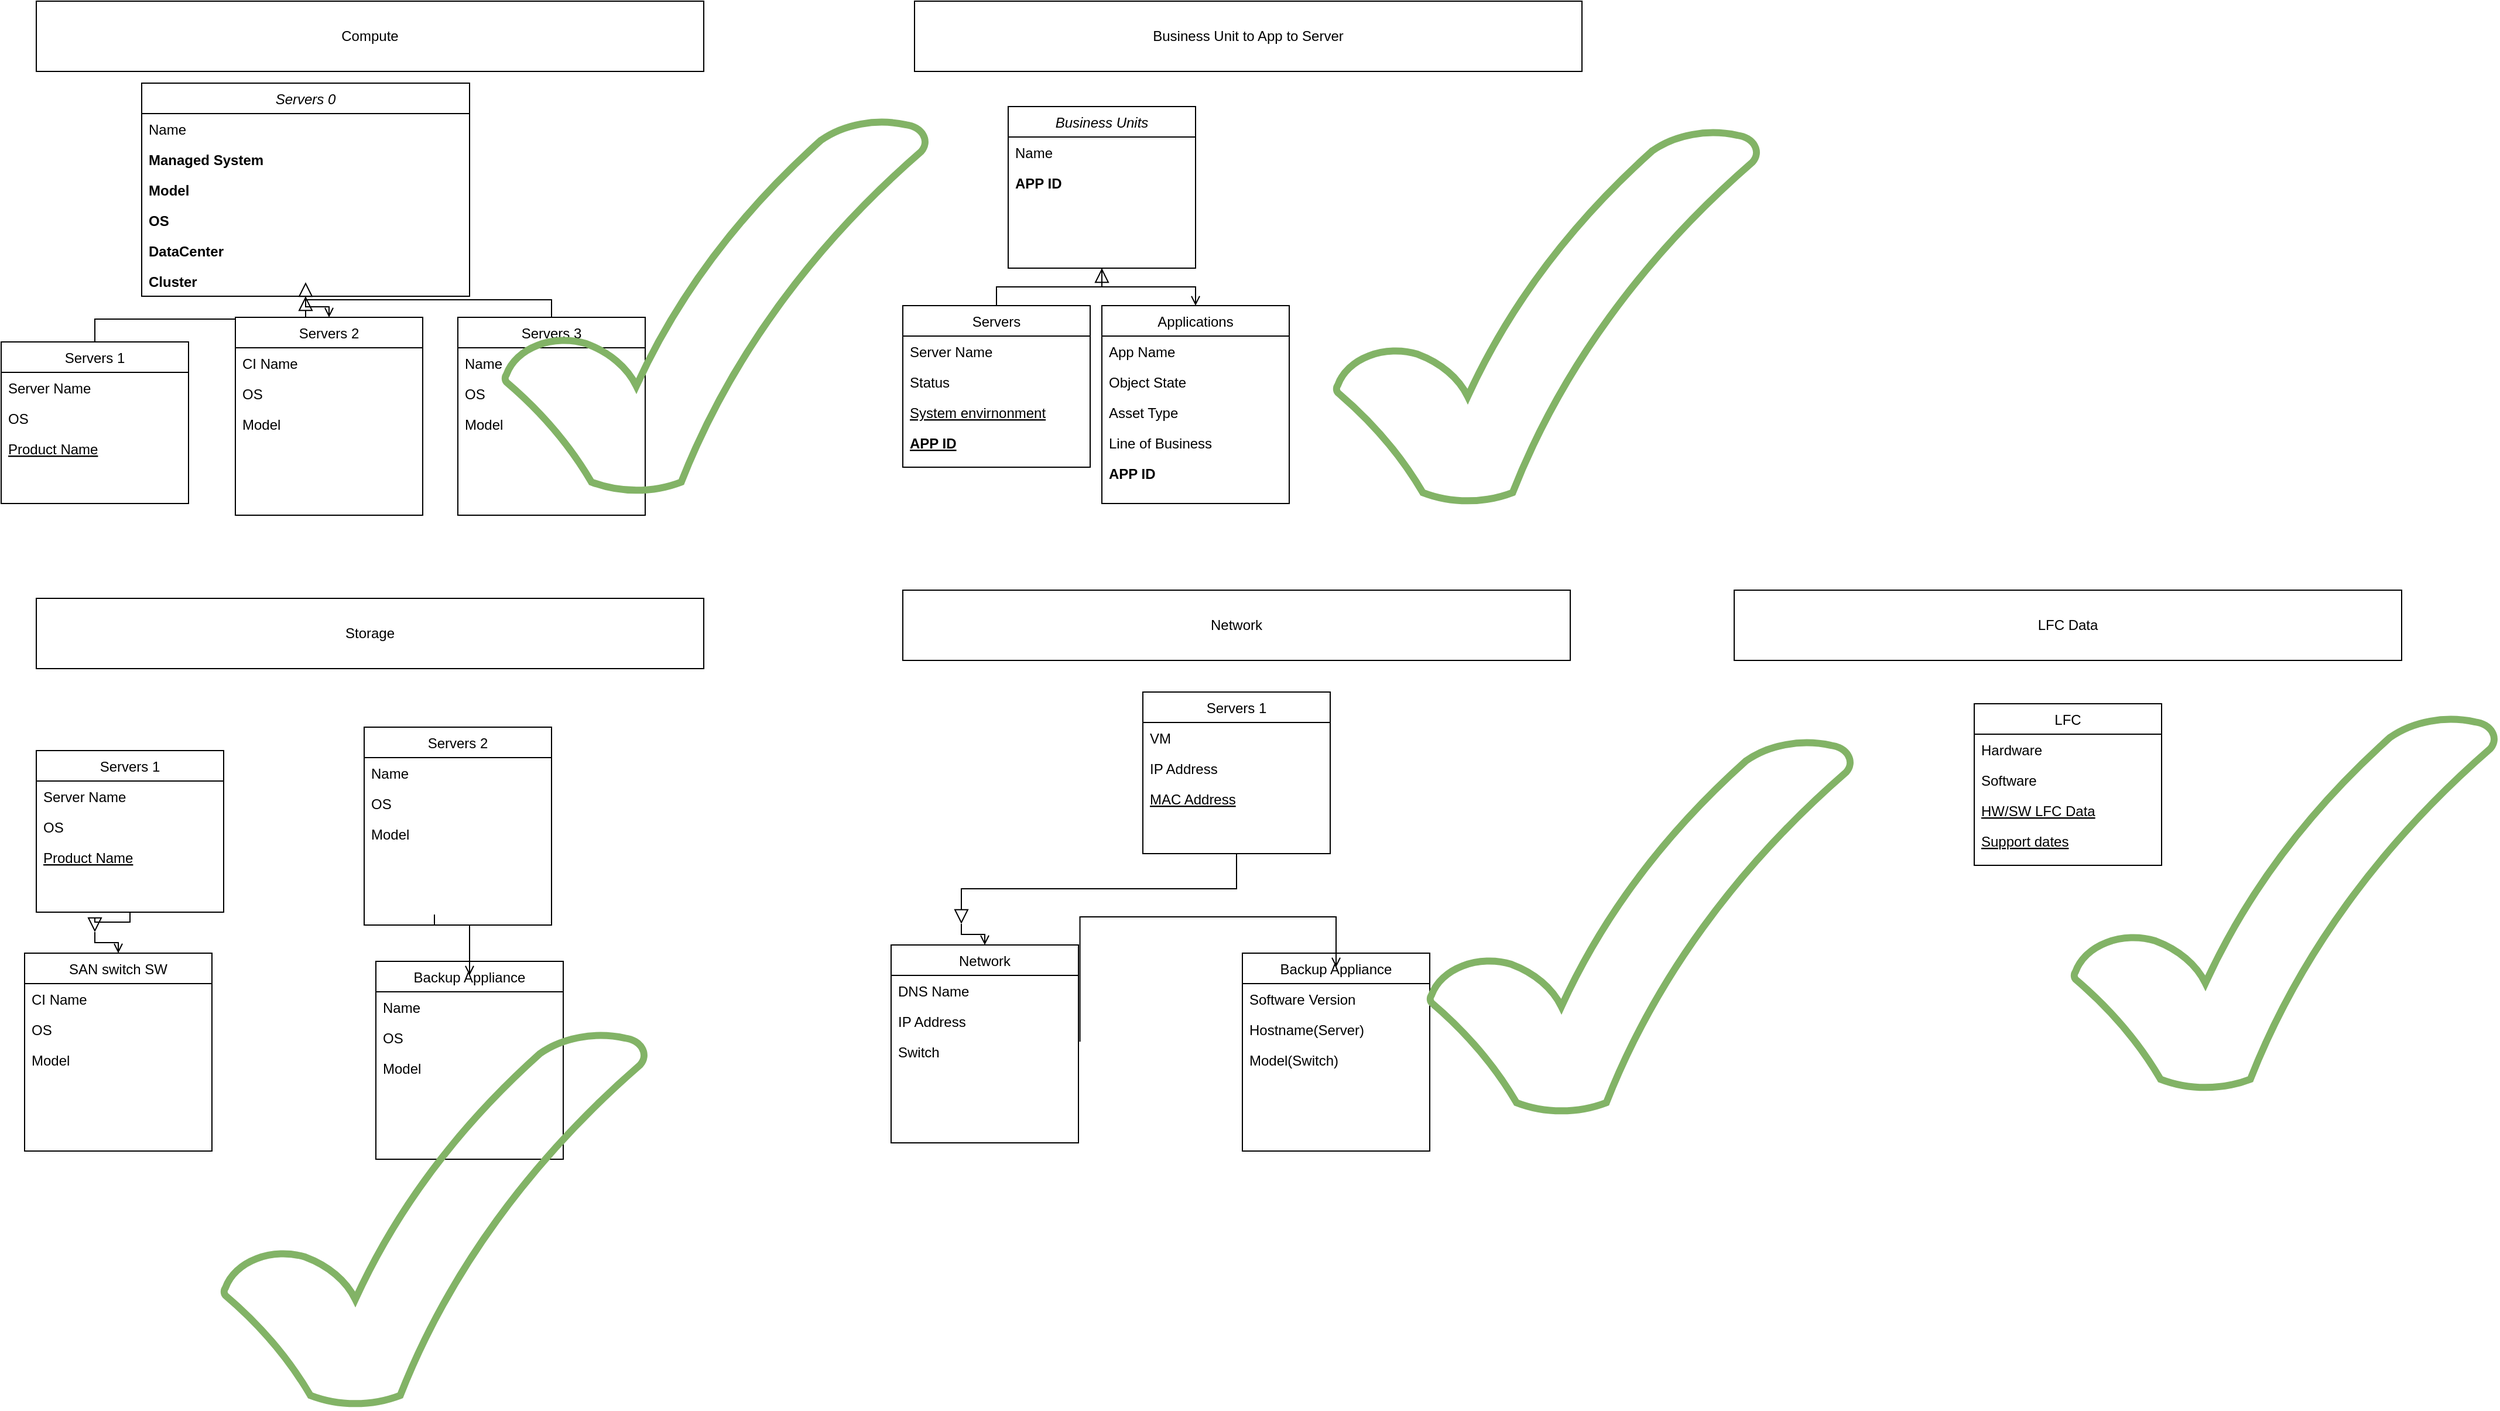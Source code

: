 <mxfile version="20.6.0" type="github" pages="2">
  <diagram id="C5RBs43oDa-KdzZeNtuy" name="Page-1">
    <mxGraphModel dx="3015" dy="1157" grid="1" gridSize="10" guides="1" tooltips="1" connect="1" arrows="1" fold="1" page="1" pageScale="1" pageWidth="827" pageHeight="1169" math="0" shadow="0">
      <root>
        <mxCell id="WIyWlLk6GJQsqaUBKTNV-0" />
        <mxCell id="WIyWlLk6GJQsqaUBKTNV-1" parent="WIyWlLk6GJQsqaUBKTNV-0" />
        <mxCell id="zkfFHV4jXpPFQw0GAbJ--0" value="Business Units" style="swimlane;fontStyle=2;align=center;verticalAlign=top;childLayout=stackLayout;horizontal=1;startSize=26;horizontalStack=0;resizeParent=1;resizeLast=0;collapsible=1;marginBottom=0;rounded=0;shadow=0;strokeWidth=1;" parent="WIyWlLk6GJQsqaUBKTNV-1" vertex="1">
          <mxGeometry x="100" y="90" width="160" height="138" as="geometry">
            <mxRectangle x="230" y="140" width="160" height="26" as="alternateBounds" />
          </mxGeometry>
        </mxCell>
        <mxCell id="zkfFHV4jXpPFQw0GAbJ--1" value="Name" style="text;align=left;verticalAlign=top;spacingLeft=4;spacingRight=4;overflow=hidden;rotatable=0;points=[[0,0.5],[1,0.5]];portConstraint=eastwest;" parent="zkfFHV4jXpPFQw0GAbJ--0" vertex="1">
          <mxGeometry y="26" width="160" height="26" as="geometry" />
        </mxCell>
        <mxCell id="zkfFHV4jXpPFQw0GAbJ--2" value="APP ID" style="text;align=left;verticalAlign=top;spacingLeft=4;spacingRight=4;overflow=hidden;rotatable=0;points=[[0,0.5],[1,0.5]];portConstraint=eastwest;rounded=0;shadow=0;html=0;fontStyle=1" parent="zkfFHV4jXpPFQw0GAbJ--0" vertex="1">
          <mxGeometry y="52" width="160" height="26" as="geometry" />
        </mxCell>
        <mxCell id="zkfFHV4jXpPFQw0GAbJ--6" value="Servers " style="swimlane;fontStyle=0;align=center;verticalAlign=top;childLayout=stackLayout;horizontal=1;startSize=26;horizontalStack=0;resizeParent=1;resizeLast=0;collapsible=1;marginBottom=0;rounded=0;shadow=0;strokeWidth=1;" parent="WIyWlLk6GJQsqaUBKTNV-1" vertex="1">
          <mxGeometry x="10" y="260" width="160" height="138" as="geometry">
            <mxRectangle x="130" y="380" width="160" height="26" as="alternateBounds" />
          </mxGeometry>
        </mxCell>
        <mxCell id="zkfFHV4jXpPFQw0GAbJ--7" value="Server Name" style="text;align=left;verticalAlign=top;spacingLeft=4;spacingRight=4;overflow=hidden;rotatable=0;points=[[0,0.5],[1,0.5]];portConstraint=eastwest;" parent="zkfFHV4jXpPFQw0GAbJ--6" vertex="1">
          <mxGeometry y="26" width="160" height="26" as="geometry" />
        </mxCell>
        <mxCell id="zkfFHV4jXpPFQw0GAbJ--8" value="Status" style="text;align=left;verticalAlign=top;spacingLeft=4;spacingRight=4;overflow=hidden;rotatable=0;points=[[0,0.5],[1,0.5]];portConstraint=eastwest;rounded=0;shadow=0;html=0;" parent="zkfFHV4jXpPFQw0GAbJ--6" vertex="1">
          <mxGeometry y="52" width="160" height="26" as="geometry" />
        </mxCell>
        <mxCell id="zkfFHV4jXpPFQw0GAbJ--10" value="System envirnonment " style="text;align=left;verticalAlign=top;spacingLeft=4;spacingRight=4;overflow=hidden;rotatable=0;points=[[0,0.5],[1,0.5]];portConstraint=eastwest;fontStyle=4" parent="zkfFHV4jXpPFQw0GAbJ--6" vertex="1">
          <mxGeometry y="78" width="160" height="26" as="geometry" />
        </mxCell>
        <mxCell id="Jc56urXTO-N7930z-ln7-0" value="APP ID" style="text;align=left;verticalAlign=top;spacingLeft=4;spacingRight=4;overflow=hidden;rotatable=0;points=[[0,0.5],[1,0.5]];portConstraint=eastwest;fontStyle=5" parent="zkfFHV4jXpPFQw0GAbJ--6" vertex="1">
          <mxGeometry y="104" width="160" height="26" as="geometry" />
        </mxCell>
        <mxCell id="zkfFHV4jXpPFQw0GAbJ--12" value="" style="endArrow=block;endSize=10;endFill=0;shadow=0;strokeWidth=1;rounded=0;edgeStyle=elbowEdgeStyle;elbow=vertical;" parent="WIyWlLk6GJQsqaUBKTNV-1" source="zkfFHV4jXpPFQw0GAbJ--6" target="zkfFHV4jXpPFQw0GAbJ--0" edge="1">
          <mxGeometry width="160" relative="1" as="geometry">
            <mxPoint x="80" y="173" as="sourcePoint" />
            <mxPoint x="80" y="173" as="targetPoint" />
          </mxGeometry>
        </mxCell>
        <mxCell id="zkfFHV4jXpPFQw0GAbJ--17" value="Applications" style="swimlane;fontStyle=0;align=center;verticalAlign=top;childLayout=stackLayout;horizontal=1;startSize=26;horizontalStack=0;resizeParent=1;resizeLast=0;collapsible=1;marginBottom=0;rounded=0;shadow=0;strokeWidth=1;" parent="WIyWlLk6GJQsqaUBKTNV-1" vertex="1">
          <mxGeometry x="180" y="260" width="160" height="169" as="geometry">
            <mxRectangle x="550" y="140" width="160" height="26" as="alternateBounds" />
          </mxGeometry>
        </mxCell>
        <mxCell id="zkfFHV4jXpPFQw0GAbJ--18" value="App Name" style="text;align=left;verticalAlign=top;spacingLeft=4;spacingRight=4;overflow=hidden;rotatable=0;points=[[0,0.5],[1,0.5]];portConstraint=eastwest;" parent="zkfFHV4jXpPFQw0GAbJ--17" vertex="1">
          <mxGeometry y="26" width="160" height="26" as="geometry" />
        </mxCell>
        <mxCell id="zkfFHV4jXpPFQw0GAbJ--19" value="Object State" style="text;align=left;verticalAlign=top;spacingLeft=4;spacingRight=4;overflow=hidden;rotatable=0;points=[[0,0.5],[1,0.5]];portConstraint=eastwest;rounded=0;shadow=0;html=0;" parent="zkfFHV4jXpPFQw0GAbJ--17" vertex="1">
          <mxGeometry y="52" width="160" height="26" as="geometry" />
        </mxCell>
        <mxCell id="zkfFHV4jXpPFQw0GAbJ--20" value="Asset Type" style="text;align=left;verticalAlign=top;spacingLeft=4;spacingRight=4;overflow=hidden;rotatable=0;points=[[0,0.5],[1,0.5]];portConstraint=eastwest;rounded=0;shadow=0;html=0;" parent="zkfFHV4jXpPFQw0GAbJ--17" vertex="1">
          <mxGeometry y="78" width="160" height="26" as="geometry" />
        </mxCell>
        <mxCell id="zkfFHV4jXpPFQw0GAbJ--22" value="Line of Business" style="text;align=left;verticalAlign=top;spacingLeft=4;spacingRight=4;overflow=hidden;rotatable=0;points=[[0,0.5],[1,0.5]];portConstraint=eastwest;rounded=0;shadow=0;html=0;" parent="zkfFHV4jXpPFQw0GAbJ--17" vertex="1">
          <mxGeometry y="104" width="160" height="26" as="geometry" />
        </mxCell>
        <mxCell id="Jc56urXTO-N7930z-ln7-1" value="APP ID" style="text;align=left;verticalAlign=top;spacingLeft=4;spacingRight=4;overflow=hidden;rotatable=0;points=[[0,0.5],[1,0.5]];portConstraint=eastwest;rounded=0;shadow=0;html=0;fontStyle=1" parent="zkfFHV4jXpPFQw0GAbJ--17" vertex="1">
          <mxGeometry y="130" width="160" height="26" as="geometry" />
        </mxCell>
        <mxCell id="zkfFHV4jXpPFQw0GAbJ--26" value="" style="endArrow=open;shadow=0;strokeWidth=1;rounded=0;endFill=1;edgeStyle=elbowEdgeStyle;elbow=vertical;" parent="WIyWlLk6GJQsqaUBKTNV-1" source="zkfFHV4jXpPFQw0GAbJ--0" target="zkfFHV4jXpPFQw0GAbJ--17" edge="1">
          <mxGeometry x="0.5" y="41" relative="1" as="geometry">
            <mxPoint x="260" y="162" as="sourcePoint" />
            <mxPoint x="420" y="162" as="targetPoint" />
            <mxPoint x="-40" y="32" as="offset" />
          </mxGeometry>
        </mxCell>
        <mxCell id="hACNqYAYREBasw3PpHh0-0" value="Business Unit to App to Server" style="rounded=0;whiteSpace=wrap;html=1;" parent="WIyWlLk6GJQsqaUBKTNV-1" vertex="1">
          <mxGeometry x="20" width="570" height="60" as="geometry" />
        </mxCell>
        <mxCell id="cxuJZ7cY7sC8axERj82p-0" value="Compute " style="rounded=0;whiteSpace=wrap;html=1;" vertex="1" parent="WIyWlLk6GJQsqaUBKTNV-1">
          <mxGeometry x="-730" width="570" height="60" as="geometry" />
        </mxCell>
        <mxCell id="-GhZ5hnbJG4GiWDYlXwf-0" value="Servers 0" style="swimlane;fontStyle=2;align=center;verticalAlign=top;childLayout=stackLayout;horizontal=1;startSize=26;horizontalStack=0;resizeParent=1;resizeLast=0;collapsible=1;marginBottom=0;rounded=0;shadow=0;strokeWidth=1;" vertex="1" parent="WIyWlLk6GJQsqaUBKTNV-1">
          <mxGeometry x="-640" y="70" width="280" height="182" as="geometry">
            <mxRectangle x="230" y="140" width="160" height="26" as="alternateBounds" />
          </mxGeometry>
        </mxCell>
        <mxCell id="-GhZ5hnbJG4GiWDYlXwf-1" value="Name" style="text;align=left;verticalAlign=top;spacingLeft=4;spacingRight=4;overflow=hidden;rotatable=0;points=[[0,0.5],[1,0.5]];portConstraint=eastwest;" vertex="1" parent="-GhZ5hnbJG4GiWDYlXwf-0">
          <mxGeometry y="26" width="280" height="26" as="geometry" />
        </mxCell>
        <mxCell id="Sm_HWyz5REnFkPzO1x1U-1" value="Managed System" style="text;align=left;verticalAlign=top;spacingLeft=4;spacingRight=4;overflow=hidden;rotatable=0;points=[[0,0.5],[1,0.5]];portConstraint=eastwest;rounded=0;shadow=0;html=0;fontStyle=1" vertex="1" parent="-GhZ5hnbJG4GiWDYlXwf-0">
          <mxGeometry y="52" width="280" height="26" as="geometry" />
        </mxCell>
        <mxCell id="-GhZ5hnbJG4GiWDYlXwf-2" value="Model" style="text;align=left;verticalAlign=top;spacingLeft=4;spacingRight=4;overflow=hidden;rotatable=0;points=[[0,0.5],[1,0.5]];portConstraint=eastwest;rounded=0;shadow=0;html=0;fontStyle=1" vertex="1" parent="-GhZ5hnbJG4GiWDYlXwf-0">
          <mxGeometry y="78" width="280" height="26" as="geometry" />
        </mxCell>
        <mxCell id="-GhZ5hnbJG4GiWDYlXwf-23" value="OS" style="text;align=left;verticalAlign=top;spacingLeft=4;spacingRight=4;overflow=hidden;rotatable=0;points=[[0,0.5],[1,0.5]];portConstraint=eastwest;rounded=0;shadow=0;html=0;fontStyle=1" vertex="1" parent="-GhZ5hnbJG4GiWDYlXwf-0">
          <mxGeometry y="104" width="280" height="26" as="geometry" />
        </mxCell>
        <mxCell id="-GhZ5hnbJG4GiWDYlXwf-24" value="DataCenter" style="text;align=left;verticalAlign=top;spacingLeft=4;spacingRight=4;overflow=hidden;rotatable=0;points=[[0,0.5],[1,0.5]];portConstraint=eastwest;rounded=0;shadow=0;html=0;fontStyle=1" vertex="1" parent="-GhZ5hnbJG4GiWDYlXwf-0">
          <mxGeometry y="130" width="280" height="26" as="geometry" />
        </mxCell>
        <mxCell id="-GhZ5hnbJG4GiWDYlXwf-25" value="Cluster" style="text;align=left;verticalAlign=top;spacingLeft=4;spacingRight=4;overflow=hidden;rotatable=0;points=[[0,0.5],[1,0.5]];portConstraint=eastwest;rounded=0;shadow=0;html=0;fontStyle=1" vertex="1" parent="-GhZ5hnbJG4GiWDYlXwf-0">
          <mxGeometry y="156" width="280" height="26" as="geometry" />
        </mxCell>
        <mxCell id="-GhZ5hnbJG4GiWDYlXwf-3" value="Servers 1" style="swimlane;fontStyle=0;align=center;verticalAlign=top;childLayout=stackLayout;horizontal=1;startSize=26;horizontalStack=0;resizeParent=1;resizeLast=0;collapsible=1;marginBottom=0;rounded=0;shadow=0;strokeWidth=1;" vertex="1" parent="WIyWlLk6GJQsqaUBKTNV-1">
          <mxGeometry x="-760" y="291" width="160" height="138" as="geometry">
            <mxRectangle x="130" y="380" width="160" height="26" as="alternateBounds" />
          </mxGeometry>
        </mxCell>
        <mxCell id="-GhZ5hnbJG4GiWDYlXwf-4" value="Server Name" style="text;align=left;verticalAlign=top;spacingLeft=4;spacingRight=4;overflow=hidden;rotatable=0;points=[[0,0.5],[1,0.5]];portConstraint=eastwest;" vertex="1" parent="-GhZ5hnbJG4GiWDYlXwf-3">
          <mxGeometry y="26" width="160" height="26" as="geometry" />
        </mxCell>
        <mxCell id="-GhZ5hnbJG4GiWDYlXwf-5" value="OS" style="text;align=left;verticalAlign=top;spacingLeft=4;spacingRight=4;overflow=hidden;rotatable=0;points=[[0,0.5],[1,0.5]];portConstraint=eastwest;rounded=0;shadow=0;html=0;" vertex="1" parent="-GhZ5hnbJG4GiWDYlXwf-3">
          <mxGeometry y="52" width="160" height="26" as="geometry" />
        </mxCell>
        <mxCell id="-GhZ5hnbJG4GiWDYlXwf-6" value="Product Name" style="text;align=left;verticalAlign=top;spacingLeft=4;spacingRight=4;overflow=hidden;rotatable=0;points=[[0,0.5],[1,0.5]];portConstraint=eastwest;fontStyle=4" vertex="1" parent="-GhZ5hnbJG4GiWDYlXwf-3">
          <mxGeometry y="78" width="160" height="26" as="geometry" />
        </mxCell>
        <mxCell id="-GhZ5hnbJG4GiWDYlXwf-8" value="" style="endArrow=block;endSize=10;endFill=0;shadow=0;strokeWidth=1;rounded=0;edgeStyle=elbowEdgeStyle;elbow=vertical;" edge="1" parent="WIyWlLk6GJQsqaUBKTNV-1" source="-GhZ5hnbJG4GiWDYlXwf-3" target="-GhZ5hnbJG4GiWDYlXwf-0">
          <mxGeometry width="160" relative="1" as="geometry">
            <mxPoint x="-660" y="183" as="sourcePoint" />
            <mxPoint x="-660" y="183" as="targetPoint" />
          </mxGeometry>
        </mxCell>
        <mxCell id="-GhZ5hnbJG4GiWDYlXwf-9" value="Servers 2" style="swimlane;fontStyle=0;align=center;verticalAlign=top;childLayout=stackLayout;horizontal=1;startSize=26;horizontalStack=0;resizeParent=1;resizeLast=0;collapsible=1;marginBottom=0;rounded=0;shadow=0;strokeWidth=1;" vertex="1" parent="WIyWlLk6GJQsqaUBKTNV-1">
          <mxGeometry x="-560" y="270" width="160" height="169" as="geometry">
            <mxRectangle x="550" y="140" width="160" height="26" as="alternateBounds" />
          </mxGeometry>
        </mxCell>
        <mxCell id="-GhZ5hnbJG4GiWDYlXwf-10" value="CI Name" style="text;align=left;verticalAlign=top;spacingLeft=4;spacingRight=4;overflow=hidden;rotatable=0;points=[[0,0.5],[1,0.5]];portConstraint=eastwest;" vertex="1" parent="-GhZ5hnbJG4GiWDYlXwf-9">
          <mxGeometry y="26" width="160" height="26" as="geometry" />
        </mxCell>
        <mxCell id="-GhZ5hnbJG4GiWDYlXwf-11" value="OS" style="text;align=left;verticalAlign=top;spacingLeft=4;spacingRight=4;overflow=hidden;rotatable=0;points=[[0,0.5],[1,0.5]];portConstraint=eastwest;rounded=0;shadow=0;html=0;" vertex="1" parent="-GhZ5hnbJG4GiWDYlXwf-9">
          <mxGeometry y="52" width="160" height="26" as="geometry" />
        </mxCell>
        <mxCell id="-GhZ5hnbJG4GiWDYlXwf-13" value="Model" style="text;align=left;verticalAlign=top;spacingLeft=4;spacingRight=4;overflow=hidden;rotatable=0;points=[[0,0.5],[1,0.5]];portConstraint=eastwest;rounded=0;shadow=0;html=0;" vertex="1" parent="-GhZ5hnbJG4GiWDYlXwf-9">
          <mxGeometry y="78" width="160" height="26" as="geometry" />
        </mxCell>
        <mxCell id="-GhZ5hnbJG4GiWDYlXwf-15" value="" style="endArrow=open;shadow=0;strokeWidth=1;rounded=0;endFill=1;edgeStyle=elbowEdgeStyle;elbow=vertical;" edge="1" parent="WIyWlLk6GJQsqaUBKTNV-1" source="-GhZ5hnbJG4GiWDYlXwf-0" target="-GhZ5hnbJG4GiWDYlXwf-9">
          <mxGeometry x="0.5" y="41" relative="1" as="geometry">
            <mxPoint x="-480" y="172" as="sourcePoint" />
            <mxPoint x="-320" y="172" as="targetPoint" />
            <mxPoint x="-40" y="32" as="offset" />
          </mxGeometry>
        </mxCell>
        <mxCell id="-GhZ5hnbJG4GiWDYlXwf-16" value="Servers 3" style="swimlane;fontStyle=0;align=center;verticalAlign=top;childLayout=stackLayout;horizontal=1;startSize=26;horizontalStack=0;resizeParent=1;resizeLast=0;collapsible=1;marginBottom=0;rounded=0;shadow=0;strokeWidth=1;" vertex="1" parent="WIyWlLk6GJQsqaUBKTNV-1">
          <mxGeometry x="-370" y="270" width="160" height="169" as="geometry">
            <mxRectangle x="550" y="140" width="160" height="26" as="alternateBounds" />
          </mxGeometry>
        </mxCell>
        <mxCell id="-GhZ5hnbJG4GiWDYlXwf-17" value="Name" style="text;align=left;verticalAlign=top;spacingLeft=4;spacingRight=4;overflow=hidden;rotatable=0;points=[[0,0.5],[1,0.5]];portConstraint=eastwest;" vertex="1" parent="-GhZ5hnbJG4GiWDYlXwf-16">
          <mxGeometry y="26" width="160" height="26" as="geometry" />
        </mxCell>
        <mxCell id="-GhZ5hnbJG4GiWDYlXwf-18" value="OS" style="text;align=left;verticalAlign=top;spacingLeft=4;spacingRight=4;overflow=hidden;rotatable=0;points=[[0,0.5],[1,0.5]];portConstraint=eastwest;rounded=0;shadow=0;html=0;" vertex="1" parent="-GhZ5hnbJG4GiWDYlXwf-16">
          <mxGeometry y="52" width="160" height="26" as="geometry" />
        </mxCell>
        <mxCell id="-GhZ5hnbJG4GiWDYlXwf-19" value="Model" style="text;align=left;verticalAlign=top;spacingLeft=4;spacingRight=4;overflow=hidden;rotatable=0;points=[[0,0.5],[1,0.5]];portConstraint=eastwest;rounded=0;shadow=0;html=0;" vertex="1" parent="-GhZ5hnbJG4GiWDYlXwf-16">
          <mxGeometry y="78" width="160" height="26" as="geometry" />
        </mxCell>
        <mxCell id="Sm_HWyz5REnFkPzO1x1U-0" value="" style="endArrow=block;endSize=10;endFill=0;shadow=0;strokeWidth=1;rounded=0;edgeStyle=elbowEdgeStyle;elbow=vertical;exitX=0.5;exitY=0;exitDx=0;exitDy=0;" edge="1" parent="WIyWlLk6GJQsqaUBKTNV-1" source="-GhZ5hnbJG4GiWDYlXwf-16">
          <mxGeometry width="160" relative="1" as="geometry">
            <mxPoint x="-330" y="251" as="sourcePoint" />
            <mxPoint x="-500" y="240" as="targetPoint" />
          </mxGeometry>
        </mxCell>
        <mxCell id="Sm_HWyz5REnFkPzO1x1U-2" value="Storage" style="rounded=0;whiteSpace=wrap;html=1;" vertex="1" parent="WIyWlLk6GJQsqaUBKTNV-1">
          <mxGeometry x="-730" y="510" width="570" height="60" as="geometry" />
        </mxCell>
        <mxCell id="Sm_HWyz5REnFkPzO1x1U-3" value="Servers 1" style="swimlane;fontStyle=0;align=center;verticalAlign=top;childLayout=stackLayout;horizontal=1;startSize=26;horizontalStack=0;resizeParent=1;resizeLast=0;collapsible=1;marginBottom=0;rounded=0;shadow=0;strokeWidth=1;" vertex="1" parent="WIyWlLk6GJQsqaUBKTNV-1">
          <mxGeometry x="-730" y="640" width="160" height="138" as="geometry">
            <mxRectangle x="130" y="380" width="160" height="26" as="alternateBounds" />
          </mxGeometry>
        </mxCell>
        <mxCell id="Sm_HWyz5REnFkPzO1x1U-4" value="Server Name" style="text;align=left;verticalAlign=top;spacingLeft=4;spacingRight=4;overflow=hidden;rotatable=0;points=[[0,0.5],[1,0.5]];portConstraint=eastwest;" vertex="1" parent="Sm_HWyz5REnFkPzO1x1U-3">
          <mxGeometry y="26" width="160" height="26" as="geometry" />
        </mxCell>
        <mxCell id="Sm_HWyz5REnFkPzO1x1U-5" value="OS" style="text;align=left;verticalAlign=top;spacingLeft=4;spacingRight=4;overflow=hidden;rotatable=0;points=[[0,0.5],[1,0.5]];portConstraint=eastwest;rounded=0;shadow=0;html=0;" vertex="1" parent="Sm_HWyz5REnFkPzO1x1U-3">
          <mxGeometry y="52" width="160" height="26" as="geometry" />
        </mxCell>
        <mxCell id="Sm_HWyz5REnFkPzO1x1U-6" value="Product Name" style="text;align=left;verticalAlign=top;spacingLeft=4;spacingRight=4;overflow=hidden;rotatable=0;points=[[0,0.5],[1,0.5]];portConstraint=eastwest;fontStyle=4" vertex="1" parent="Sm_HWyz5REnFkPzO1x1U-3">
          <mxGeometry y="78" width="160" height="26" as="geometry" />
        </mxCell>
        <mxCell id="Sm_HWyz5REnFkPzO1x1U-7" value="" style="endArrow=block;endSize=10;endFill=0;shadow=0;strokeWidth=1;rounded=0;edgeStyle=elbowEdgeStyle;elbow=vertical;" edge="1" parent="WIyWlLk6GJQsqaUBKTNV-1" source="Sm_HWyz5REnFkPzO1x1U-3">
          <mxGeometry width="160" relative="1" as="geometry">
            <mxPoint x="-840" y="726" as="sourcePoint" />
            <mxPoint x="-680" y="795" as="targetPoint" />
          </mxGeometry>
        </mxCell>
        <mxCell id="Sm_HWyz5REnFkPzO1x1U-8" value="SAN switch SW" style="swimlane;fontStyle=0;align=center;verticalAlign=top;childLayout=stackLayout;horizontal=1;startSize=26;horizontalStack=0;resizeParent=1;resizeLast=0;collapsible=1;marginBottom=0;rounded=0;shadow=0;strokeWidth=1;" vertex="1" parent="WIyWlLk6GJQsqaUBKTNV-1">
          <mxGeometry x="-740" y="813" width="160" height="169" as="geometry">
            <mxRectangle x="550" y="140" width="160" height="26" as="alternateBounds" />
          </mxGeometry>
        </mxCell>
        <mxCell id="Sm_HWyz5REnFkPzO1x1U-9" value="CI Name" style="text;align=left;verticalAlign=top;spacingLeft=4;spacingRight=4;overflow=hidden;rotatable=0;points=[[0,0.5],[1,0.5]];portConstraint=eastwest;" vertex="1" parent="Sm_HWyz5REnFkPzO1x1U-8">
          <mxGeometry y="26" width="160" height="26" as="geometry" />
        </mxCell>
        <mxCell id="Sm_HWyz5REnFkPzO1x1U-10" value="OS" style="text;align=left;verticalAlign=top;spacingLeft=4;spacingRight=4;overflow=hidden;rotatable=0;points=[[0,0.5],[1,0.5]];portConstraint=eastwest;rounded=0;shadow=0;html=0;" vertex="1" parent="Sm_HWyz5REnFkPzO1x1U-8">
          <mxGeometry y="52" width="160" height="26" as="geometry" />
        </mxCell>
        <mxCell id="Sm_HWyz5REnFkPzO1x1U-11" value="Model" style="text;align=left;verticalAlign=top;spacingLeft=4;spacingRight=4;overflow=hidden;rotatable=0;points=[[0,0.5],[1,0.5]];portConstraint=eastwest;rounded=0;shadow=0;html=0;" vertex="1" parent="Sm_HWyz5REnFkPzO1x1U-8">
          <mxGeometry y="78" width="160" height="26" as="geometry" />
        </mxCell>
        <mxCell id="Sm_HWyz5REnFkPzO1x1U-12" value="" style="endArrow=open;shadow=0;strokeWidth=1;rounded=0;endFill=1;edgeStyle=elbowEdgeStyle;elbow=vertical;" edge="1" parent="WIyWlLk6GJQsqaUBKTNV-1" target="Sm_HWyz5REnFkPzO1x1U-8">
          <mxGeometry x="0.5" y="41" relative="1" as="geometry">
            <mxPoint x="-680" y="795" as="sourcePoint" />
            <mxPoint x="-500" y="715" as="targetPoint" />
            <mxPoint x="-40" y="32" as="offset" />
          </mxGeometry>
        </mxCell>
        <mxCell id="Sm_HWyz5REnFkPzO1x1U-13" value="Servers 2" style="swimlane;fontStyle=0;align=center;verticalAlign=top;childLayout=stackLayout;horizontal=1;startSize=26;horizontalStack=0;resizeParent=1;resizeLast=0;collapsible=1;marginBottom=0;rounded=0;shadow=0;strokeWidth=1;" vertex="1" parent="WIyWlLk6GJQsqaUBKTNV-1">
          <mxGeometry x="-450" y="620" width="160" height="169" as="geometry">
            <mxRectangle x="550" y="140" width="160" height="26" as="alternateBounds" />
          </mxGeometry>
        </mxCell>
        <mxCell id="Sm_HWyz5REnFkPzO1x1U-14" value="Name" style="text;align=left;verticalAlign=top;spacingLeft=4;spacingRight=4;overflow=hidden;rotatable=0;points=[[0,0.5],[1,0.5]];portConstraint=eastwest;" vertex="1" parent="Sm_HWyz5REnFkPzO1x1U-13">
          <mxGeometry y="26" width="160" height="26" as="geometry" />
        </mxCell>
        <mxCell id="Sm_HWyz5REnFkPzO1x1U-15" value="OS" style="text;align=left;verticalAlign=top;spacingLeft=4;spacingRight=4;overflow=hidden;rotatable=0;points=[[0,0.5],[1,0.5]];portConstraint=eastwest;rounded=0;shadow=0;html=0;" vertex="1" parent="Sm_HWyz5REnFkPzO1x1U-13">
          <mxGeometry y="52" width="160" height="26" as="geometry" />
        </mxCell>
        <mxCell id="Sm_HWyz5REnFkPzO1x1U-16" value="Model" style="text;align=left;verticalAlign=top;spacingLeft=4;spacingRight=4;overflow=hidden;rotatable=0;points=[[0,0.5],[1,0.5]];portConstraint=eastwest;rounded=0;shadow=0;html=0;" vertex="1" parent="Sm_HWyz5REnFkPzO1x1U-13">
          <mxGeometry y="78" width="160" height="26" as="geometry" />
        </mxCell>
        <mxCell id="Sm_HWyz5REnFkPzO1x1U-17" value="Backup Appliance" style="swimlane;fontStyle=0;align=center;verticalAlign=top;childLayout=stackLayout;horizontal=1;startSize=26;horizontalStack=0;resizeParent=1;resizeLast=0;collapsible=1;marginBottom=0;rounded=0;shadow=0;strokeWidth=1;" vertex="1" parent="WIyWlLk6GJQsqaUBKTNV-1">
          <mxGeometry x="-440" y="820" width="160" height="169" as="geometry">
            <mxRectangle x="550" y="140" width="160" height="26" as="alternateBounds" />
          </mxGeometry>
        </mxCell>
        <mxCell id="Sm_HWyz5REnFkPzO1x1U-18" value="Name" style="text;align=left;verticalAlign=top;spacingLeft=4;spacingRight=4;overflow=hidden;rotatable=0;points=[[0,0.5],[1,0.5]];portConstraint=eastwest;" vertex="1" parent="Sm_HWyz5REnFkPzO1x1U-17">
          <mxGeometry y="26" width="160" height="26" as="geometry" />
        </mxCell>
        <mxCell id="Sm_HWyz5REnFkPzO1x1U-19" value="OS" style="text;align=left;verticalAlign=top;spacingLeft=4;spacingRight=4;overflow=hidden;rotatable=0;points=[[0,0.5],[1,0.5]];portConstraint=eastwest;rounded=0;shadow=0;html=0;" vertex="1" parent="Sm_HWyz5REnFkPzO1x1U-17">
          <mxGeometry y="52" width="160" height="26" as="geometry" />
        </mxCell>
        <mxCell id="Sm_HWyz5REnFkPzO1x1U-20" value="Model" style="text;align=left;verticalAlign=top;spacingLeft=4;spacingRight=4;overflow=hidden;rotatable=0;points=[[0,0.5],[1,0.5]];portConstraint=eastwest;rounded=0;shadow=0;html=0;" vertex="1" parent="Sm_HWyz5REnFkPzO1x1U-17">
          <mxGeometry y="78" width="160" height="26" as="geometry" />
        </mxCell>
        <mxCell id="Sm_HWyz5REnFkPzO1x1U-21" value="" style="endArrow=open;shadow=0;strokeWidth=1;rounded=0;endFill=1;edgeStyle=elbowEdgeStyle;elbow=vertical;" edge="1" parent="WIyWlLk6GJQsqaUBKTNV-1">
          <mxGeometry x="0.5" y="41" relative="1" as="geometry">
            <mxPoint x="-390" y="780" as="sourcePoint" />
            <mxPoint x="-360" y="832" as="targetPoint" />
            <mxPoint x="-40" y="32" as="offset" />
            <Array as="points">
              <mxPoint x="-190" y="789" />
            </Array>
          </mxGeometry>
        </mxCell>
        <mxCell id="Sm_HWyz5REnFkPzO1x1U-22" value="Network" style="rounded=0;whiteSpace=wrap;html=1;" vertex="1" parent="WIyWlLk6GJQsqaUBKTNV-1">
          <mxGeometry x="10" y="503" width="570" height="60" as="geometry" />
        </mxCell>
        <mxCell id="Sm_HWyz5REnFkPzO1x1U-23" value="Servers 1" style="swimlane;fontStyle=0;align=center;verticalAlign=top;childLayout=stackLayout;horizontal=1;startSize=26;horizontalStack=0;resizeParent=1;resizeLast=0;collapsible=1;marginBottom=0;rounded=0;shadow=0;strokeWidth=1;" vertex="1" parent="WIyWlLk6GJQsqaUBKTNV-1">
          <mxGeometry x="215" y="590" width="160" height="138" as="geometry">
            <mxRectangle x="130" y="380" width="160" height="26" as="alternateBounds" />
          </mxGeometry>
        </mxCell>
        <mxCell id="Sm_HWyz5REnFkPzO1x1U-24" value="VM" style="text;align=left;verticalAlign=top;spacingLeft=4;spacingRight=4;overflow=hidden;rotatable=0;points=[[0,0.5],[1,0.5]];portConstraint=eastwest;" vertex="1" parent="Sm_HWyz5REnFkPzO1x1U-23">
          <mxGeometry y="26" width="160" height="26" as="geometry" />
        </mxCell>
        <mxCell id="Sm_HWyz5REnFkPzO1x1U-25" value="IP Address" style="text;align=left;verticalAlign=top;spacingLeft=4;spacingRight=4;overflow=hidden;rotatable=0;points=[[0,0.5],[1,0.5]];portConstraint=eastwest;rounded=0;shadow=0;html=0;" vertex="1" parent="Sm_HWyz5REnFkPzO1x1U-23">
          <mxGeometry y="52" width="160" height="26" as="geometry" />
        </mxCell>
        <mxCell id="Sm_HWyz5REnFkPzO1x1U-26" value="MAC Address" style="text;align=left;verticalAlign=top;spacingLeft=4;spacingRight=4;overflow=hidden;rotatable=0;points=[[0,0.5],[1,0.5]];portConstraint=eastwest;fontStyle=4" vertex="1" parent="Sm_HWyz5REnFkPzO1x1U-23">
          <mxGeometry y="78" width="160" height="26" as="geometry" />
        </mxCell>
        <mxCell id="Sm_HWyz5REnFkPzO1x1U-27" value="" style="endArrow=block;endSize=10;endFill=0;shadow=0;strokeWidth=1;rounded=0;edgeStyle=elbowEdgeStyle;elbow=vertical;" edge="1" parent="WIyWlLk6GJQsqaUBKTNV-1" source="Sm_HWyz5REnFkPzO1x1U-23">
          <mxGeometry width="160" relative="1" as="geometry">
            <mxPoint x="-100" y="719" as="sourcePoint" />
            <mxPoint x="60" y="788" as="targetPoint" />
          </mxGeometry>
        </mxCell>
        <mxCell id="Sm_HWyz5REnFkPzO1x1U-28" value="Network" style="swimlane;fontStyle=0;align=center;verticalAlign=top;childLayout=stackLayout;horizontal=1;startSize=26;horizontalStack=0;resizeParent=1;resizeLast=0;collapsible=1;marginBottom=0;rounded=0;shadow=0;strokeWidth=1;" vertex="1" parent="WIyWlLk6GJQsqaUBKTNV-1">
          <mxGeometry y="806" width="160" height="169" as="geometry">
            <mxRectangle x="550" y="140" width="160" height="26" as="alternateBounds" />
          </mxGeometry>
        </mxCell>
        <mxCell id="Sm_HWyz5REnFkPzO1x1U-29" value="DNS Name" style="text;align=left;verticalAlign=top;spacingLeft=4;spacingRight=4;overflow=hidden;rotatable=0;points=[[0,0.5],[1,0.5]];portConstraint=eastwest;" vertex="1" parent="Sm_HWyz5REnFkPzO1x1U-28">
          <mxGeometry y="26" width="160" height="26" as="geometry" />
        </mxCell>
        <mxCell id="Sm_HWyz5REnFkPzO1x1U-30" value="IP Address" style="text;align=left;verticalAlign=top;spacingLeft=4;spacingRight=4;overflow=hidden;rotatable=0;points=[[0,0.5],[1,0.5]];portConstraint=eastwest;rounded=0;shadow=0;html=0;" vertex="1" parent="Sm_HWyz5REnFkPzO1x1U-28">
          <mxGeometry y="52" width="160" height="26" as="geometry" />
        </mxCell>
        <mxCell id="Sm_HWyz5REnFkPzO1x1U-31" value="Switch" style="text;align=left;verticalAlign=top;spacingLeft=4;spacingRight=4;overflow=hidden;rotatable=0;points=[[0,0.5],[1,0.5]];portConstraint=eastwest;rounded=0;shadow=0;html=0;" vertex="1" parent="Sm_HWyz5REnFkPzO1x1U-28">
          <mxGeometry y="78" width="160" height="26" as="geometry" />
        </mxCell>
        <mxCell id="Sm_HWyz5REnFkPzO1x1U-32" value="" style="endArrow=open;shadow=0;strokeWidth=1;rounded=0;endFill=1;edgeStyle=elbowEdgeStyle;elbow=vertical;" edge="1" parent="WIyWlLk6GJQsqaUBKTNV-1" target="Sm_HWyz5REnFkPzO1x1U-28">
          <mxGeometry x="0.5" y="41" relative="1" as="geometry">
            <mxPoint x="60" y="788" as="sourcePoint" />
            <mxPoint x="240" y="708" as="targetPoint" />
            <mxPoint x="-40" y="32" as="offset" />
          </mxGeometry>
        </mxCell>
        <mxCell id="Sm_HWyz5REnFkPzO1x1U-37" value="Backup Appliance" style="swimlane;fontStyle=0;align=center;verticalAlign=top;childLayout=stackLayout;horizontal=1;startSize=26;horizontalStack=0;resizeParent=1;resizeLast=0;collapsible=1;marginBottom=0;rounded=0;shadow=0;strokeWidth=1;" vertex="1" parent="WIyWlLk6GJQsqaUBKTNV-1">
          <mxGeometry x="300" y="813" width="160" height="169" as="geometry">
            <mxRectangle x="550" y="140" width="160" height="26" as="alternateBounds" />
          </mxGeometry>
        </mxCell>
        <mxCell id="Sm_HWyz5REnFkPzO1x1U-38" value="Software Version" style="text;align=left;verticalAlign=top;spacingLeft=4;spacingRight=4;overflow=hidden;rotatable=0;points=[[0,0.5],[1,0.5]];portConstraint=eastwest;" vertex="1" parent="Sm_HWyz5REnFkPzO1x1U-37">
          <mxGeometry y="26" width="160" height="26" as="geometry" />
        </mxCell>
        <mxCell id="Sm_HWyz5REnFkPzO1x1U-39" value="Hostname(Server)" style="text;align=left;verticalAlign=top;spacingLeft=4;spacingRight=4;overflow=hidden;rotatable=0;points=[[0,0.5],[1,0.5]];portConstraint=eastwest;rounded=0;shadow=0;html=0;" vertex="1" parent="Sm_HWyz5REnFkPzO1x1U-37">
          <mxGeometry y="52" width="160" height="26" as="geometry" />
        </mxCell>
        <mxCell id="Sm_HWyz5REnFkPzO1x1U-40" value="Model(Switch)" style="text;align=left;verticalAlign=top;spacingLeft=4;spacingRight=4;overflow=hidden;rotatable=0;points=[[0,0.5],[1,0.5]];portConstraint=eastwest;rounded=0;shadow=0;html=0;" vertex="1" parent="Sm_HWyz5REnFkPzO1x1U-37">
          <mxGeometry y="78" width="160" height="26" as="geometry" />
        </mxCell>
        <mxCell id="Sm_HWyz5REnFkPzO1x1U-41" value="" style="endArrow=open;shadow=0;strokeWidth=1;rounded=0;endFill=1;edgeStyle=elbowEdgeStyle;elbow=vertical;exitX=1.008;exitY=1.177;exitDx=0;exitDy=0;exitPerimeter=0;" edge="1" parent="WIyWlLk6GJQsqaUBKTNV-1" source="Sm_HWyz5REnFkPzO1x1U-30">
          <mxGeometry x="0.5" y="41" relative="1" as="geometry">
            <mxPoint x="240" y="810" as="sourcePoint" />
            <mxPoint x="380" y="825" as="targetPoint" />
            <mxPoint x="-40" y="32" as="offset" />
            <Array as="points">
              <mxPoint x="550" y="782" />
            </Array>
          </mxGeometry>
        </mxCell>
        <mxCell id="Sm_HWyz5REnFkPzO1x1U-42" value="" style="verticalLabelPosition=bottom;verticalAlign=top;html=1;shape=mxgraph.basic.tick;fillColor=none;strokeColor=#82b366;strokeWidth=6;" vertex="1" parent="WIyWlLk6GJQsqaUBKTNV-1">
          <mxGeometry x="380" y="109" width="360" height="320" as="geometry" />
        </mxCell>
        <mxCell id="Sm_HWyz5REnFkPzO1x1U-43" value="" style="verticalLabelPosition=bottom;verticalAlign=top;html=1;shape=mxgraph.basic.tick;fillColor=none;strokeColor=#82b366;strokeWidth=6;" vertex="1" parent="WIyWlLk6GJQsqaUBKTNV-1">
          <mxGeometry x="-570" y="880" width="360" height="320" as="geometry" />
        </mxCell>
        <mxCell id="Rz99RcxSJR_LgKvzdda6-0" value="LFC Data" style="rounded=0;whiteSpace=wrap;html=1;" vertex="1" parent="WIyWlLk6GJQsqaUBKTNV-1">
          <mxGeometry x="720" y="503" width="570" height="60" as="geometry" />
        </mxCell>
        <mxCell id="Rz99RcxSJR_LgKvzdda6-1" value="LFC" style="swimlane;fontStyle=0;align=center;verticalAlign=top;childLayout=stackLayout;horizontal=1;startSize=26;horizontalStack=0;resizeParent=1;resizeLast=0;collapsible=1;marginBottom=0;rounded=0;shadow=0;strokeWidth=1;" vertex="1" parent="WIyWlLk6GJQsqaUBKTNV-1">
          <mxGeometry x="925" y="600" width="160" height="138" as="geometry">
            <mxRectangle x="130" y="380" width="160" height="26" as="alternateBounds" />
          </mxGeometry>
        </mxCell>
        <mxCell id="Rz99RcxSJR_LgKvzdda6-2" value="Hardware" style="text;align=left;verticalAlign=top;spacingLeft=4;spacingRight=4;overflow=hidden;rotatable=0;points=[[0,0.5],[1,0.5]];portConstraint=eastwest;" vertex="1" parent="Rz99RcxSJR_LgKvzdda6-1">
          <mxGeometry y="26" width="160" height="26" as="geometry" />
        </mxCell>
        <mxCell id="Rz99RcxSJR_LgKvzdda6-3" value="Software" style="text;align=left;verticalAlign=top;spacingLeft=4;spacingRight=4;overflow=hidden;rotatable=0;points=[[0,0.5],[1,0.5]];portConstraint=eastwest;rounded=0;shadow=0;html=0;" vertex="1" parent="Rz99RcxSJR_LgKvzdda6-1">
          <mxGeometry y="52" width="160" height="26" as="geometry" />
        </mxCell>
        <mxCell id="Rz99RcxSJR_LgKvzdda6-4" value="HW/SW LFC Data" style="text;align=left;verticalAlign=top;spacingLeft=4;spacingRight=4;overflow=hidden;rotatable=0;points=[[0,0.5],[1,0.5]];portConstraint=eastwest;fontStyle=4" vertex="1" parent="Rz99RcxSJR_LgKvzdda6-1">
          <mxGeometry y="78" width="160" height="26" as="geometry" />
        </mxCell>
        <mxCell id="Rz99RcxSJR_LgKvzdda6-5" value="Support dates" style="text;align=left;verticalAlign=top;spacingLeft=4;spacingRight=4;overflow=hidden;rotatable=0;points=[[0,0.5],[1,0.5]];portConstraint=eastwest;fontStyle=4" vertex="1" parent="Rz99RcxSJR_LgKvzdda6-1">
          <mxGeometry y="104" width="160" height="26" as="geometry" />
        </mxCell>
        <mxCell id="Rz99RcxSJR_LgKvzdda6-6" value="" style="verticalLabelPosition=bottom;verticalAlign=top;html=1;shape=mxgraph.basic.tick;fillColor=none;strokeColor=#82b366;strokeWidth=6;" vertex="1" parent="WIyWlLk6GJQsqaUBKTNV-1">
          <mxGeometry x="460" y="630" width="360" height="320" as="geometry" />
        </mxCell>
        <mxCell id="Rz99RcxSJR_LgKvzdda6-7" value="" style="verticalLabelPosition=bottom;verticalAlign=top;html=1;shape=mxgraph.basic.tick;fillColor=none;strokeColor=#82b366;strokeWidth=6;" vertex="1" parent="WIyWlLk6GJQsqaUBKTNV-1">
          <mxGeometry x="-330" y="100" width="360" height="320" as="geometry" />
        </mxCell>
        <mxCell id="Rz99RcxSJR_LgKvzdda6-8" value="" style="verticalLabelPosition=bottom;verticalAlign=top;html=1;shape=mxgraph.basic.tick;fillColor=none;strokeColor=#82b366;strokeWidth=6;" vertex="1" parent="WIyWlLk6GJQsqaUBKTNV-1">
          <mxGeometry x="1010" y="610" width="360" height="320" as="geometry" />
        </mxCell>
      </root>
    </mxGraphModel>
  </diagram>
  <diagram id="zk2DIU-1irIdsyS0nt8i" name="Page-2">
    <mxGraphModel dx="1185" dy="627" grid="1" gridSize="10" guides="1" tooltips="1" connect="1" arrows="1" fold="1" page="1" pageScale="1" pageWidth="850" pageHeight="1100" math="0" shadow="0">
      <root>
        <mxCell id="0" />
        <mxCell id="1" parent="0" />
        <mxCell id="kNexMOKvwtK2jCZMazaB-1" value="&lt;div&gt;Big query information:&lt;/div&gt;&lt;div&gt;$400 initial trial free usage&lt;/div&gt;&lt;div&gt;initial trial start/end date: tbd wait til fake data created &lt;br&gt;&lt;/div&gt;&lt;div&gt;&lt;br&gt;&lt;/div&gt;&lt;div&gt;&lt;br&gt;&lt;/div&gt;" style="rounded=1;whiteSpace=wrap;html=1;" vertex="1" parent="1">
          <mxGeometry x="130" y="60" width="490" height="180" as="geometry" />
        </mxCell>
        <mxCell id="kNexMOKvwtK2jCZMazaB-2" value="&lt;div&gt;Types of queries to display knowledge of:&lt;/div&gt;&lt;div&gt;-select all&lt;/div&gt;&lt;div&gt;-where statement(story&lt;br&gt;&lt;/div&gt;&lt;div&gt;-Group by &amp;amp; having&lt;/div&gt;&lt;div&gt;-order by and limit&lt;/div&gt;&lt;div&gt;-date functions&lt;/div&gt;&lt;div&gt;-inner,outer, left right joins&lt;/div&gt;&lt;div&gt;-subqueries&lt;/div&gt;&lt;div&gt;-correlated subqueries&lt;/div&gt;&lt;div&gt;-case when clause&lt;/div&gt;&lt;div&gt;-window functions&lt;br&gt;&lt;/div&gt;" style="rounded=1;whiteSpace=wrap;html=1;" vertex="1" parent="1">
          <mxGeometry y="320" width="490" height="180" as="geometry" />
        </mxCell>
        <mxCell id="f1jmzRqwrOwJC-6ix-m3-2" value="&lt;div&gt;&#39;Where&#39; Story:&lt;/div&gt;&lt;div style=&quot;font-size: 10px;&quot;&gt;&lt;font style=&quot;font-size: 10px;&quot;&gt;-1. Filter out by lifecycle score&lt;/font&gt;&lt;/div&gt;&lt;div style=&quot;font-size: 10px;&quot;&gt;&lt;font style=&quot;font-size: 10px;&quot;&gt;-2 Filter by hardware&lt;/font&gt;&lt;/div&gt;&lt;div&gt;&lt;br&gt;&lt;/div&gt;" style="rounded=0;whiteSpace=wrap;html=1;strokeWidth=1;fillColor=none;" vertex="1" parent="1">
          <mxGeometry x="120" y="540" width="120" height="60" as="geometry" />
        </mxCell>
        <mxCell id="f1jmzRqwrOwJC-6ix-m3-3" value="&lt;div&gt;&#39;Group by&#39; Story:&lt;/div&gt;&lt;div style=&quot;font-size: 9px;&quot;&gt;&lt;font style=&quot;font-size: 9px;&quot;&gt;-1. Group by software having specific scores?&lt;br&gt;&lt;/font&gt;&lt;/div&gt;&lt;div style=&quot;font-size: 9px;&quot;&gt;&lt;font style=&quot;font-size: 9px;&quot;&gt;&lt;font style=&quot;font-size: 9px;&quot;&gt;-2 Having specific network contstrains &lt;/font&gt;&lt;br&gt;&lt;/font&gt;&lt;/div&gt;&lt;div&gt;&lt;br&gt;&lt;/div&gt;" style="rounded=0;whiteSpace=wrap;html=1;strokeWidth=1;fillColor=none;" vertex="1" parent="1">
          <mxGeometry x="320" y="540" width="120" height="60" as="geometry" />
        </mxCell>
        <mxCell id="f1jmzRqwrOwJC-6ix-m3-4" value="&lt;div&gt;&#39;Order by/Limit&#39; Story:&lt;/div&gt;&lt;div style=&quot;font-size: 9px;&quot;&gt;&lt;font style=&quot;font-size: 9px;&quot;&gt;-1. Lmit to only see top scores of something &lt;br&gt;&lt;/font&gt;&lt;/div&gt;&lt;div style=&quot;font-size: 9px;&quot;&gt;&lt;font style=&quot;font-size: 9px;&quot;&gt;&lt;font style=&quot;font-size: 9px;&quot;&gt;-2 &lt;/font&gt;order by specific column&lt;br&gt;&lt;/font&gt;&lt;/div&gt;&lt;div&gt;&lt;br&gt;&lt;/div&gt;" style="rounded=0;whiteSpace=wrap;html=1;strokeWidth=1;fillColor=none;" vertex="1" parent="1">
          <mxGeometry x="510" y="540" width="120" height="60" as="geometry" />
        </mxCell>
        <mxCell id="f1jmzRqwrOwJC-6ix-m3-5" value="&lt;div&gt;&#39;Date&#39; Functions:&lt;/div&gt;&lt;div style=&quot;font-size: 10px;&quot;&gt;&lt;font style=&quot;font-size: 10px;&quot;&gt;-1. Convert dates and look at dates and scores on each date?&lt;br&gt;&lt;/font&gt;&lt;/div&gt;&lt;div&gt;&lt;br&gt;&lt;/div&gt;" style="rounded=0;whiteSpace=wrap;html=1;strokeWidth=1;fillColor=none;" vertex="1" parent="1">
          <mxGeometry x="110" y="630" width="120" height="60" as="geometry" />
        </mxCell>
        <mxCell id="f1jmzRqwrOwJC-6ix-m3-6" value="&lt;div&gt;Joining all the tables&lt;br&gt;&lt;/div&gt;&lt;div&gt;&lt;br&gt;&lt;/div&gt;" style="rounded=0;whiteSpace=wrap;html=1;strokeWidth=1;fillColor=none;" vertex="1" parent="1">
          <mxGeometry x="330" y="640" width="120" height="60" as="geometry" />
        </mxCell>
        <mxCell id="f1jmzRqwrOwJC-6ix-m3-7" value="&lt;div&gt;Subqueries:&lt;/div&gt;&lt;div&gt;&lt;font style=&quot;font-size: 9px;&quot;&gt;-see examples:https://learnsql.com/blog/sql-subquery-examples/&lt;/font&gt;&lt;/div&gt;" style="rounded=0;whiteSpace=wrap;html=1;strokeWidth=1;fillColor=none;" vertex="1" parent="1">
          <mxGeometry x="520" y="630" width="120" height="60" as="geometry" />
        </mxCell>
        <mxCell id="f1jmzRqwrOwJC-6ix-m3-8" value="&lt;div style=&quot;font-size: 11px;&quot;&gt;&lt;font style=&quot;font-size: 12px;&quot;&gt;Correlated subqueries see &lt;/font&gt;&lt;font style=&quot;font-size: 8px;&quot;&gt;examples:https://learnsql.com/blog/sql-subquery-examples/&lt;/font&gt;&lt;br&gt;&lt;/div&gt;&lt;div&gt;&lt;br&gt;&lt;/div&gt;" style="rounded=0;whiteSpace=wrap;html=1;strokeWidth=1;fillColor=none;" vertex="1" parent="1">
          <mxGeometry x="110" y="730" width="120" height="60" as="geometry" />
        </mxCell>
        <mxCell id="f1jmzRqwrOwJC-6ix-m3-9" value="&lt;div style=&quot;font-size: 11px;&quot;&gt;&lt;font style=&quot;font-size: 12px;&quot;&gt;Case when Clause s &lt;/font&gt;&lt;font style=&quot;font-size: 8px;&quot;&gt;examples:https://www.w3schools.com/sql/sql_case.asp/&lt;/font&gt;&lt;br&gt;&lt;/div&gt;&lt;div&gt;&lt;br&gt;&lt;/div&gt;" style="rounded=0;whiteSpace=wrap;html=1;strokeWidth=1;fillColor=none;" vertex="1" parent="1">
          <mxGeometry x="330" y="730" width="120" height="60" as="geometry" />
        </mxCell>
        <mxCell id="f1jmzRqwrOwJC-6ix-m3-10" value="&lt;div style=&quot;font-size: 11px;&quot;&gt;&lt;font style=&quot;font-size: 12px;&quot;&gt;Window Functions &lt;/font&gt;&lt;font style=&quot;font-size: 8px;&quot;&gt;examples:https://www.w3schools.com/sql/sql_case.asp/&lt;/font&gt;&lt;br&gt;&lt;/div&gt;&lt;div&gt;&lt;br&gt;&lt;/div&gt;" style="rounded=0;whiteSpace=wrap;html=1;strokeWidth=1;fillColor=none;" vertex="1" parent="1">
          <mxGeometry x="520" y="730" width="120" height="60" as="geometry" />
        </mxCell>
      </root>
    </mxGraphModel>
  </diagram>
</mxfile>
